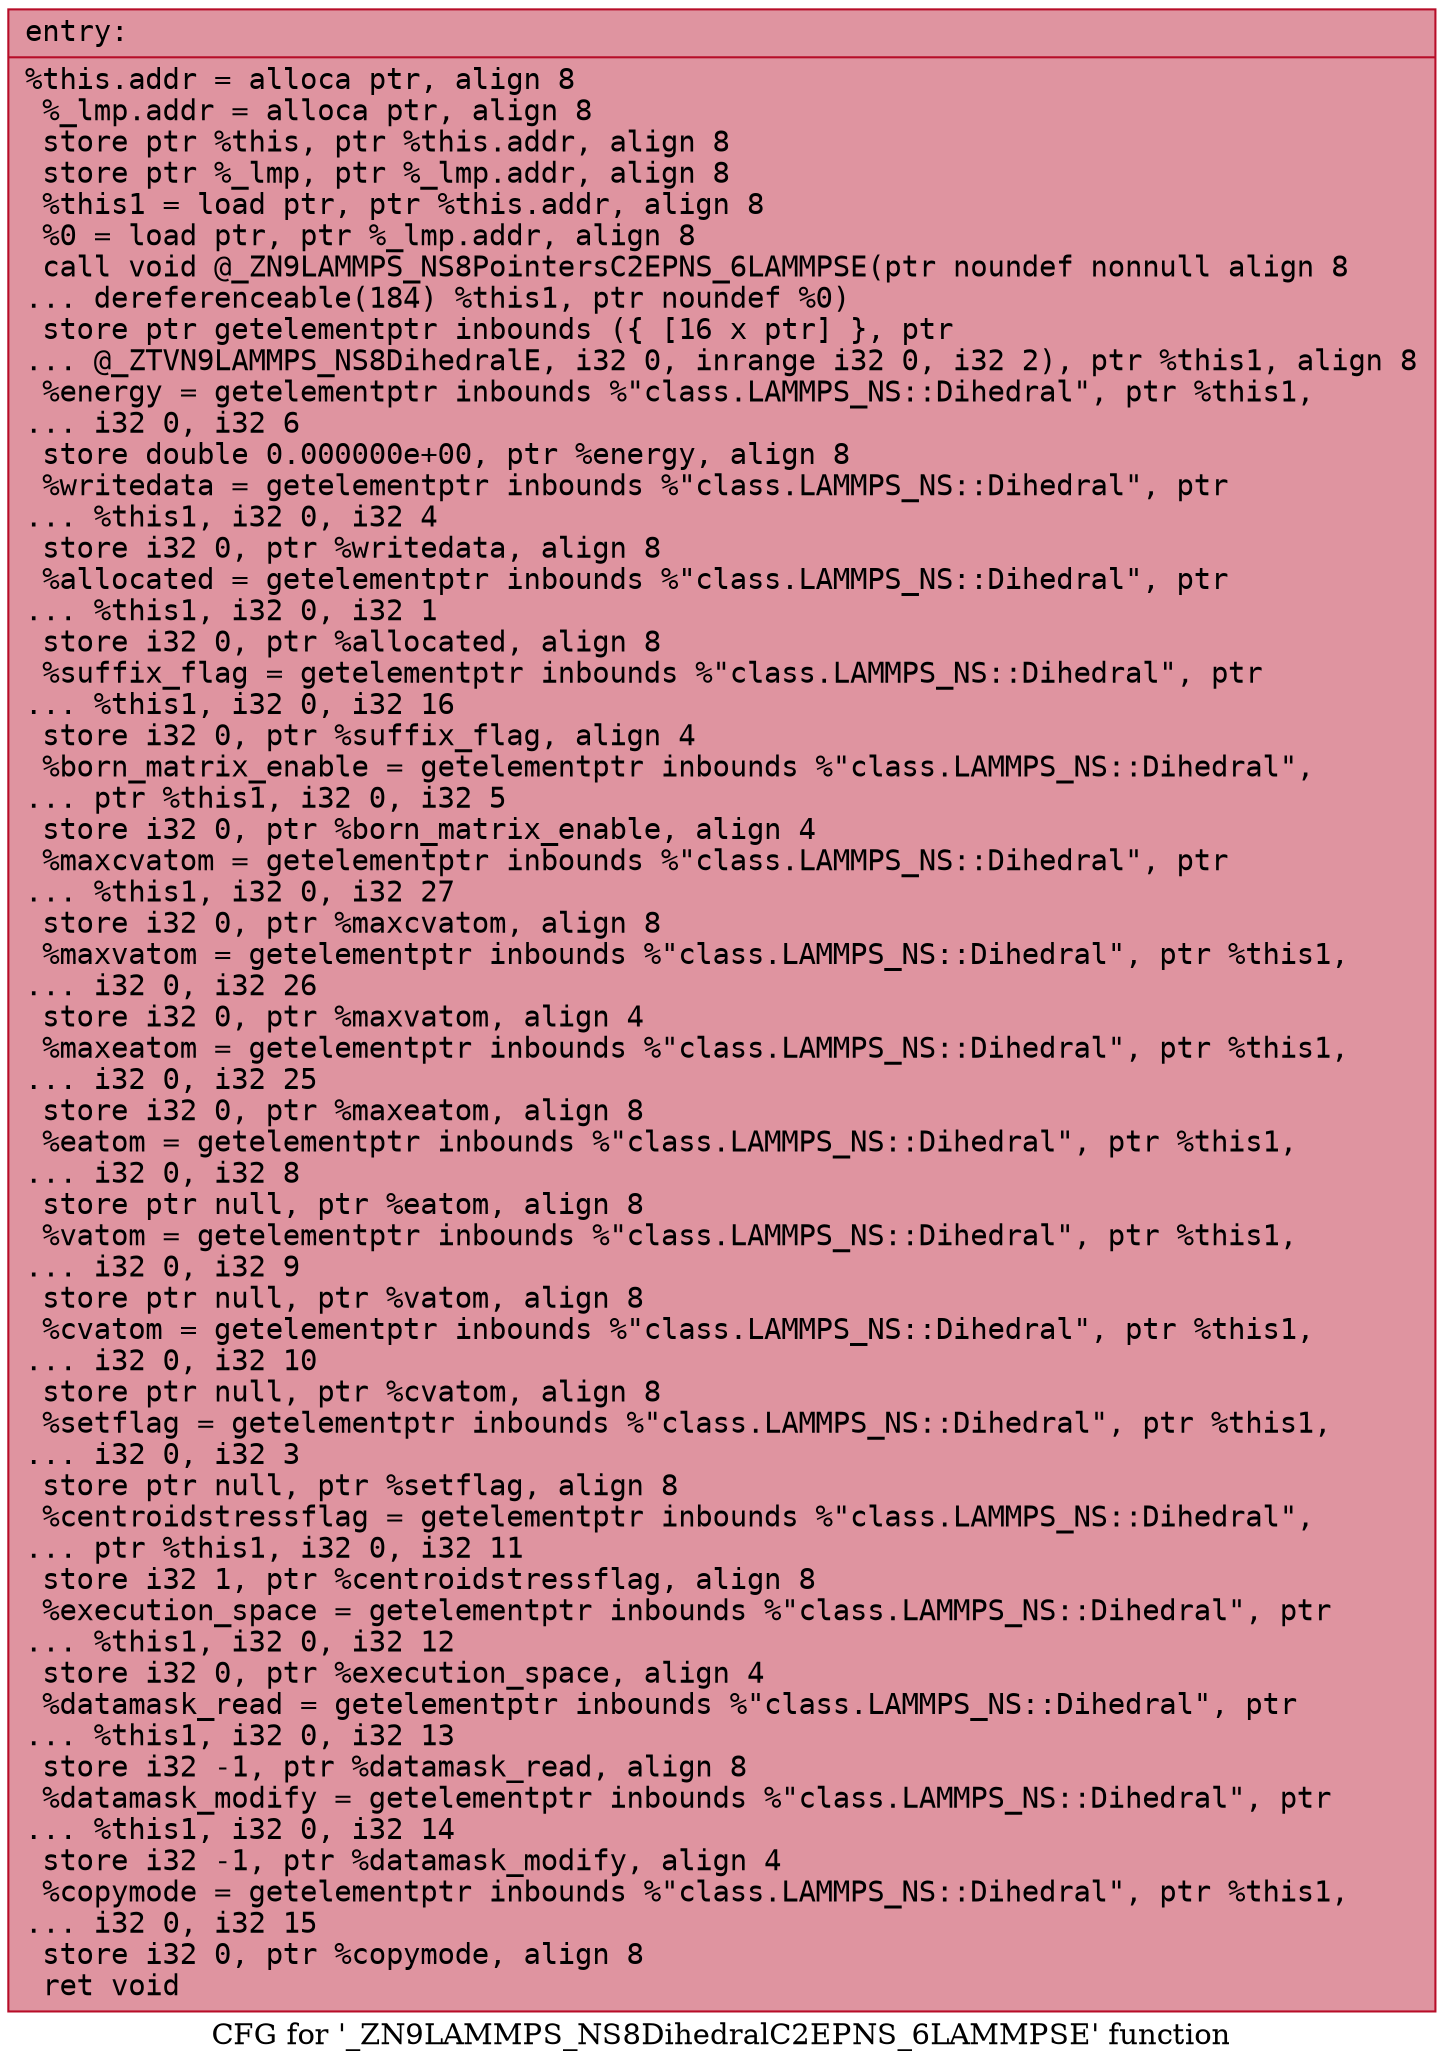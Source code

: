 digraph "CFG for '_ZN9LAMMPS_NS8DihedralC2EPNS_6LAMMPSE' function" {
	label="CFG for '_ZN9LAMMPS_NS8DihedralC2EPNS_6LAMMPSE' function";

	Node0x55fe70d0bfa0 [shape=record,color="#b70d28ff", style=filled, fillcolor="#b70d2870" fontname="Courier",label="{entry:\l|  %this.addr = alloca ptr, align 8\l  %_lmp.addr = alloca ptr, align 8\l  store ptr %this, ptr %this.addr, align 8\l  store ptr %_lmp, ptr %_lmp.addr, align 8\l  %this1 = load ptr, ptr %this.addr, align 8\l  %0 = load ptr, ptr %_lmp.addr, align 8\l  call void @_ZN9LAMMPS_NS8PointersC2EPNS_6LAMMPSE(ptr noundef nonnull align 8\l... dereferenceable(184) %this1, ptr noundef %0)\l  store ptr getelementptr inbounds (\{ [16 x ptr] \}, ptr\l... @_ZTVN9LAMMPS_NS8DihedralE, i32 0, inrange i32 0, i32 2), ptr %this1, align 8\l  %energy = getelementptr inbounds %\"class.LAMMPS_NS::Dihedral\", ptr %this1,\l... i32 0, i32 6\l  store double 0.000000e+00, ptr %energy, align 8\l  %writedata = getelementptr inbounds %\"class.LAMMPS_NS::Dihedral\", ptr\l... %this1, i32 0, i32 4\l  store i32 0, ptr %writedata, align 8\l  %allocated = getelementptr inbounds %\"class.LAMMPS_NS::Dihedral\", ptr\l... %this1, i32 0, i32 1\l  store i32 0, ptr %allocated, align 8\l  %suffix_flag = getelementptr inbounds %\"class.LAMMPS_NS::Dihedral\", ptr\l... %this1, i32 0, i32 16\l  store i32 0, ptr %suffix_flag, align 4\l  %born_matrix_enable = getelementptr inbounds %\"class.LAMMPS_NS::Dihedral\",\l... ptr %this1, i32 0, i32 5\l  store i32 0, ptr %born_matrix_enable, align 4\l  %maxcvatom = getelementptr inbounds %\"class.LAMMPS_NS::Dihedral\", ptr\l... %this1, i32 0, i32 27\l  store i32 0, ptr %maxcvatom, align 8\l  %maxvatom = getelementptr inbounds %\"class.LAMMPS_NS::Dihedral\", ptr %this1,\l... i32 0, i32 26\l  store i32 0, ptr %maxvatom, align 4\l  %maxeatom = getelementptr inbounds %\"class.LAMMPS_NS::Dihedral\", ptr %this1,\l... i32 0, i32 25\l  store i32 0, ptr %maxeatom, align 8\l  %eatom = getelementptr inbounds %\"class.LAMMPS_NS::Dihedral\", ptr %this1,\l... i32 0, i32 8\l  store ptr null, ptr %eatom, align 8\l  %vatom = getelementptr inbounds %\"class.LAMMPS_NS::Dihedral\", ptr %this1,\l... i32 0, i32 9\l  store ptr null, ptr %vatom, align 8\l  %cvatom = getelementptr inbounds %\"class.LAMMPS_NS::Dihedral\", ptr %this1,\l... i32 0, i32 10\l  store ptr null, ptr %cvatom, align 8\l  %setflag = getelementptr inbounds %\"class.LAMMPS_NS::Dihedral\", ptr %this1,\l... i32 0, i32 3\l  store ptr null, ptr %setflag, align 8\l  %centroidstressflag = getelementptr inbounds %\"class.LAMMPS_NS::Dihedral\",\l... ptr %this1, i32 0, i32 11\l  store i32 1, ptr %centroidstressflag, align 8\l  %execution_space = getelementptr inbounds %\"class.LAMMPS_NS::Dihedral\", ptr\l... %this1, i32 0, i32 12\l  store i32 0, ptr %execution_space, align 4\l  %datamask_read = getelementptr inbounds %\"class.LAMMPS_NS::Dihedral\", ptr\l... %this1, i32 0, i32 13\l  store i32 -1, ptr %datamask_read, align 8\l  %datamask_modify = getelementptr inbounds %\"class.LAMMPS_NS::Dihedral\", ptr\l... %this1, i32 0, i32 14\l  store i32 -1, ptr %datamask_modify, align 4\l  %copymode = getelementptr inbounds %\"class.LAMMPS_NS::Dihedral\", ptr %this1,\l... i32 0, i32 15\l  store i32 0, ptr %copymode, align 8\l  ret void\l}"];
}
